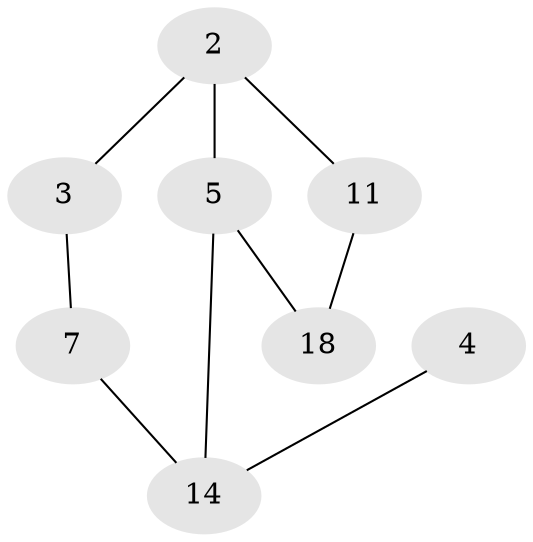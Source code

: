 // Generated by graph-tools (version 1.1) at 2025/46/02/15/25 05:46:28]
// undirected, 8 vertices, 9 edges
graph export_dot {
graph [start="1"]
  node [color=gray90,style=filled];
  2 [super="+1+9+12+15+16"];
  3 [super="+6"];
  4 [super="+1+10+13"];
  5 [super="+8"];
  7 [super="+6"];
  11 [super="+17"];
  14;
  18 [super="+9+13+19"];
  2 -- 3;
  2 -- 5;
  2 -- 11;
  3 -- 7;
  4 -- 14;
  5 -- 18;
  5 -- 14;
  7 -- 14;
  11 -- 18;
}
